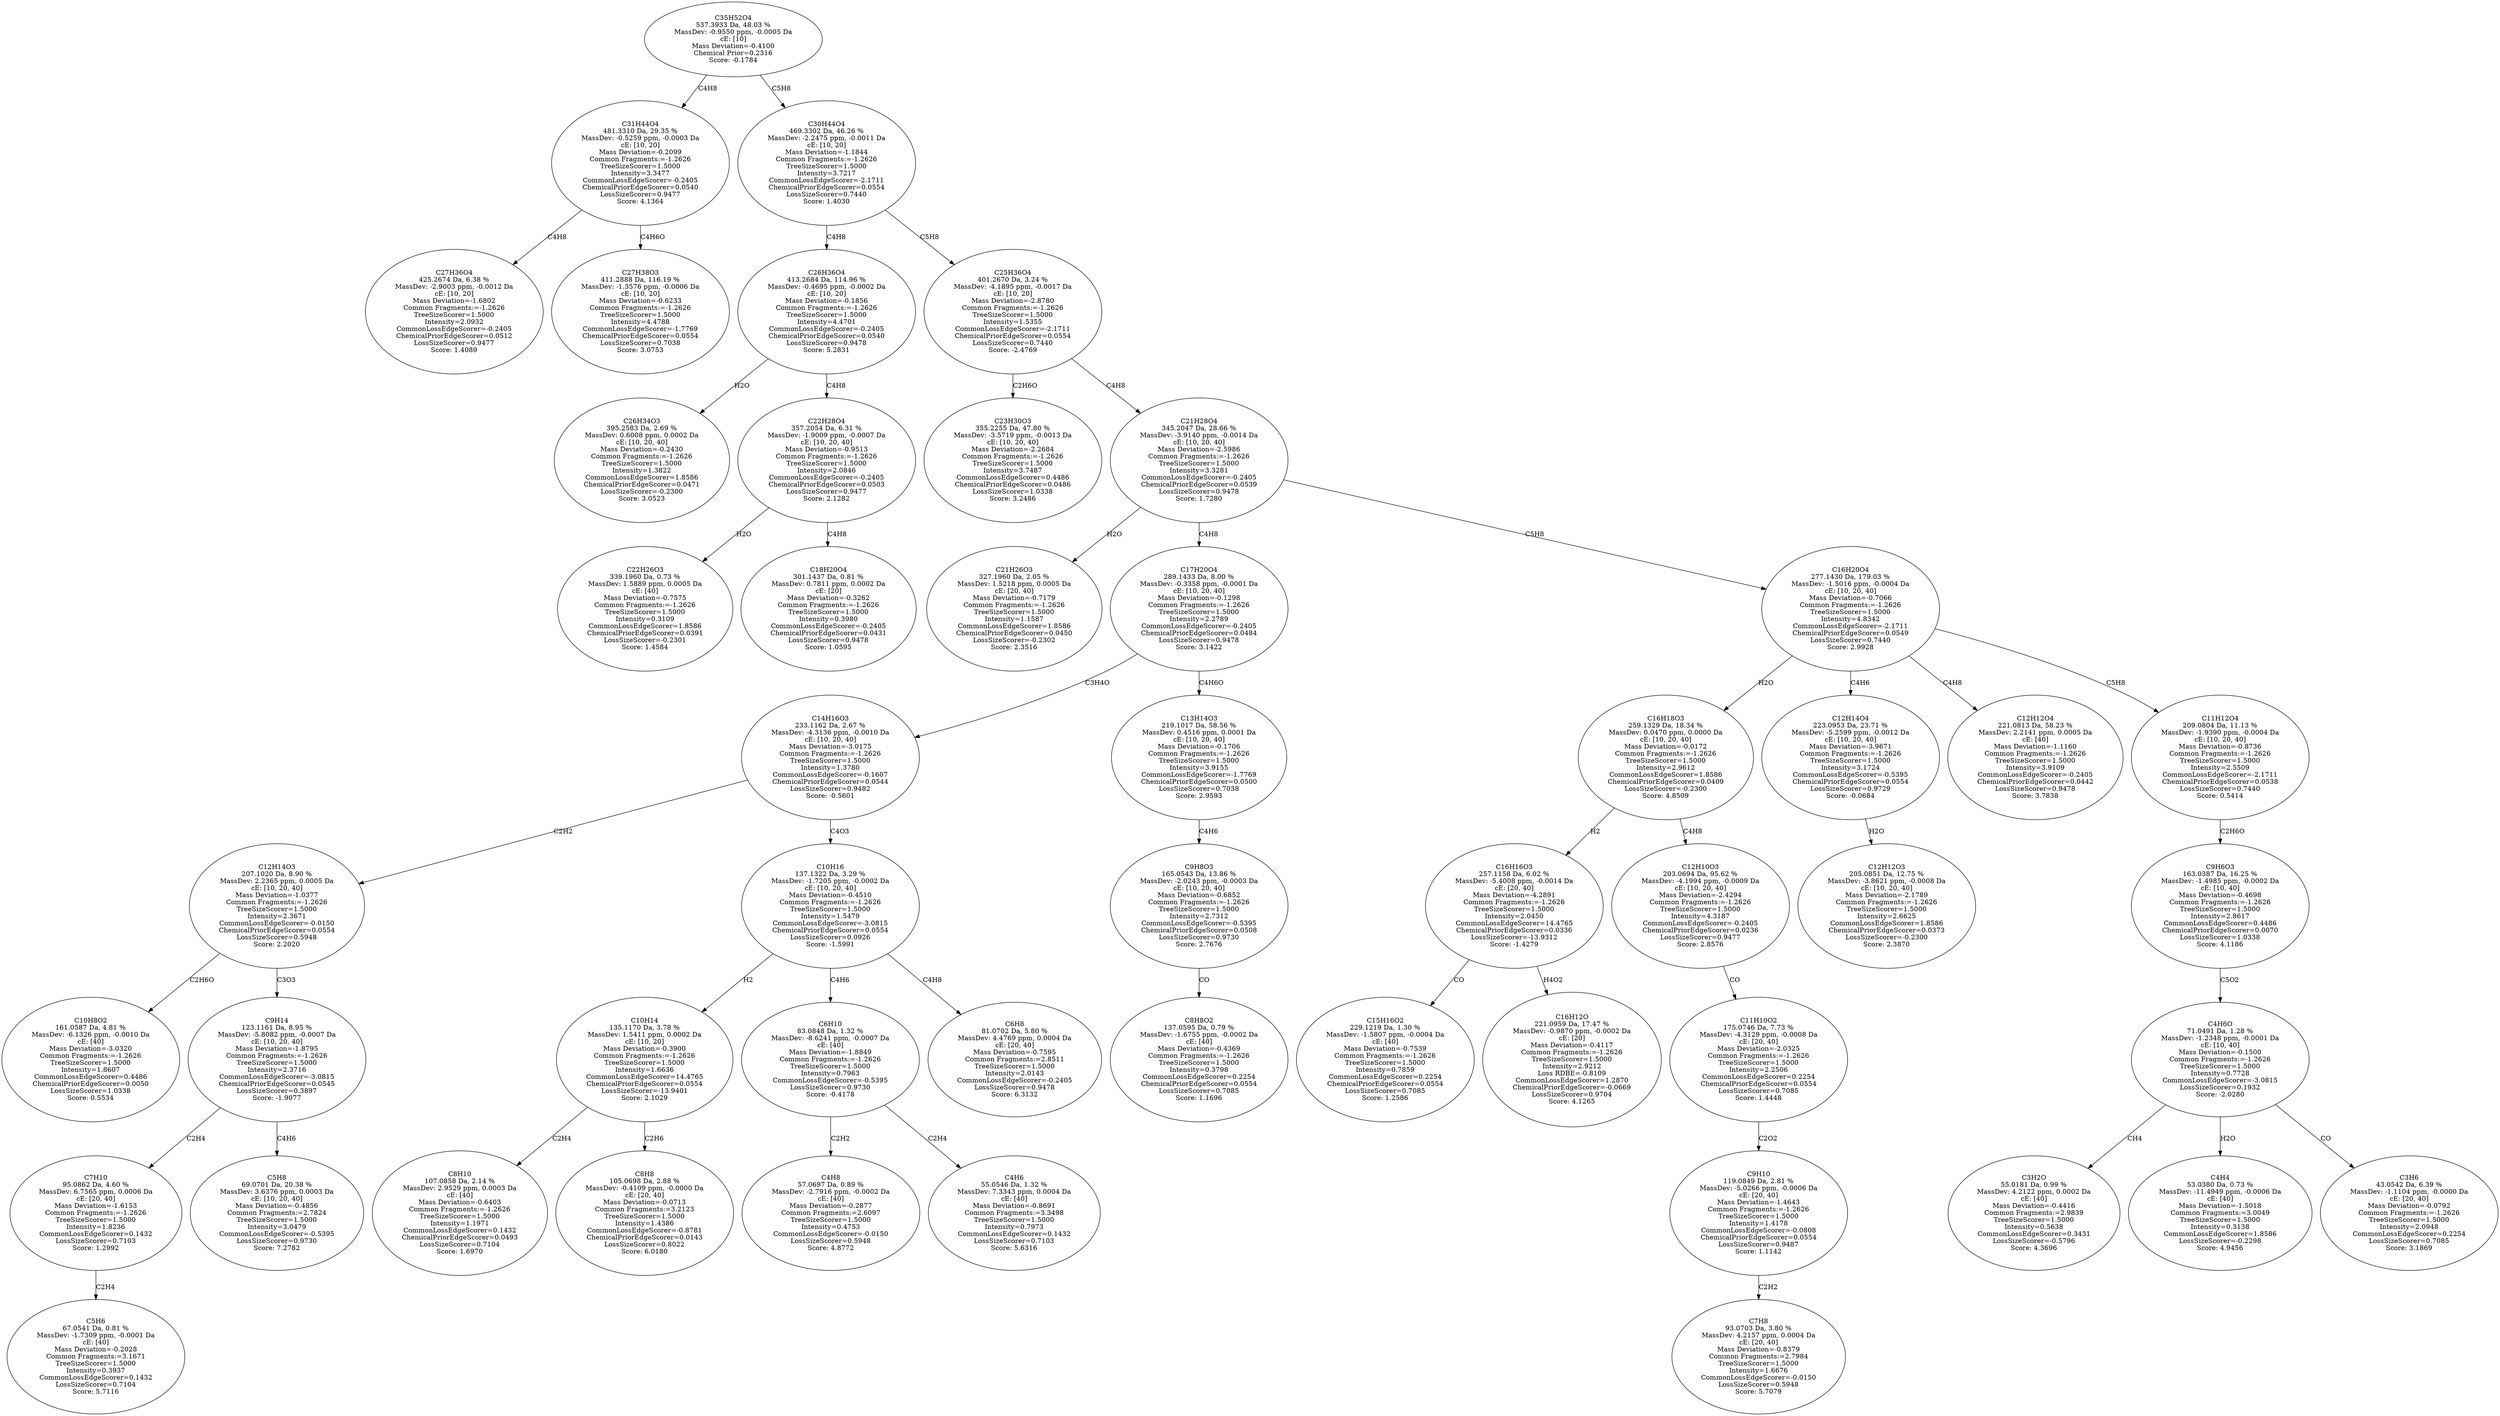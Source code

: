 strict digraph {
v1 [label="C27H36O4\n425.2674 Da, 6.38 %\nMassDev: -2.9003 ppm, -0.0012 Da\ncE: [10, 20]\nMass Deviation=-1.6802\nCommon Fragments:=-1.2626\nTreeSizeScorer=1.5000\nIntensity=2.0932\nCommonLossEdgeScorer=-0.2405\nChemicalPriorEdgeScorer=0.0512\nLossSizeScorer=0.9477\nScore: 1.4089"];
v2 [label="C27H38O3\n411.2888 Da, 116.19 %\nMassDev: -1.3576 ppm, -0.0006 Da\ncE: [10, 20]\nMass Deviation=-0.6233\nCommon Fragments:=-1.2626\nTreeSizeScorer=1.5000\nIntensity=4.4788\nCommonLossEdgeScorer=-1.7769\nChemicalPriorEdgeScorer=0.0554\nLossSizeScorer=0.7038\nScore: 3.0753"];
v3 [label="C31H44O4\n481.3310 Da, 29.35 %\nMassDev: -0.5259 ppm, -0.0003 Da\ncE: [10, 20]\nMass Deviation=-0.2099\nCommon Fragments:=-1.2626\nTreeSizeScorer=1.5000\nIntensity=3.3477\nCommonLossEdgeScorer=-0.2405\nChemicalPriorEdgeScorer=0.0540\nLossSizeScorer=0.9477\nScore: 4.1364"];
v4 [label="C26H34O3\n395.2583 Da, 2.69 %\nMassDev: 0.6008 ppm, 0.0002 Da\ncE: [10, 20, 40]\nMass Deviation=-0.2430\nCommon Fragments:=-1.2626\nTreeSizeScorer=1.5000\nIntensity=1.3822\nCommonLossEdgeScorer=1.8586\nChemicalPriorEdgeScorer=0.0471\nLossSizeScorer=-0.2300\nScore: 3.0523"];
v5 [label="C22H26O3\n339.1960 Da, 0.73 %\nMassDev: 1.5889 ppm, 0.0005 Da\ncE: [40]\nMass Deviation=-0.7575\nCommon Fragments:=-1.2626\nTreeSizeScorer=1.5000\nIntensity=0.3109\nCommonLossEdgeScorer=1.8586\nChemicalPriorEdgeScorer=0.0391\nLossSizeScorer=-0.2301\nScore: 1.4584"];
v6 [label="C18H20O4\n301.1437 Da, 0.81 %\nMassDev: 0.7811 ppm, 0.0002 Da\ncE: [20]\nMass Deviation=-0.3262\nCommon Fragments:=-1.2626\nTreeSizeScorer=1.5000\nIntensity=0.3980\nCommonLossEdgeScorer=-0.2405\nChemicalPriorEdgeScorer=0.0431\nLossSizeScorer=0.9478\nScore: 1.0595"];
v7 [label="C22H28O4\n357.2054 Da, 6.31 %\nMassDev: -1.9009 ppm, -0.0007 Da\ncE: [10, 20, 40]\nMass Deviation=-0.9513\nCommon Fragments:=-1.2626\nTreeSizeScorer=1.5000\nIntensity=2.0846\nCommonLossEdgeScorer=-0.2405\nChemicalPriorEdgeScorer=0.0503\nLossSizeScorer=0.9477\nScore: 2.1282"];
v8 [label="C26H36O4\n413.2684 Da, 114.96 %\nMassDev: -0.4695 ppm, -0.0002 Da\ncE: [10, 20]\nMass Deviation=-0.1856\nCommon Fragments:=-1.2626\nTreeSizeScorer=1.5000\nIntensity=4.4701\nCommonLossEdgeScorer=-0.2405\nChemicalPriorEdgeScorer=0.0540\nLossSizeScorer=0.9478\nScore: 5.2831"];
v9 [label="C23H30O3\n355.2255 Da, 47.80 %\nMassDev: -3.5719 ppm, -0.0013 Da\ncE: [10, 20, 40]\nMass Deviation=-2.2684\nCommon Fragments:=-1.2626\nTreeSizeScorer=1.5000\nIntensity=3.7487\nCommonLossEdgeScorer=0.4486\nChemicalPriorEdgeScorer=0.0486\nLossSizeScorer=1.0338\nScore: 3.2486"];
v10 [label="C21H26O3\n327.1960 Da, 2.05 %\nMassDev: 1.5218 ppm, 0.0005 Da\ncE: [20, 40]\nMass Deviation=-0.7179\nCommon Fragments:=-1.2626\nTreeSizeScorer=1.5000\nIntensity=1.1587\nCommonLossEdgeScorer=1.8586\nChemicalPriorEdgeScorer=0.0450\nLossSizeScorer=-0.2302\nScore: 2.3516"];
v11 [label="C10H8O2\n161.0587 Da, 4.81 %\nMassDev: -6.1326 ppm, -0.0010 Da\ncE: [40]\nMass Deviation=-3.0320\nCommon Fragments:=-1.2626\nTreeSizeScorer=1.5000\nIntensity=1.8607\nCommonLossEdgeScorer=0.4486\nChemicalPriorEdgeScorer=0.0050\nLossSizeScorer=1.0338\nScore: 0.5534"];
v12 [label="C5H6\n67.0541 Da, 0.81 %\nMassDev: -1.7309 ppm, -0.0001 Da\ncE: [40]\nMass Deviation=-0.2028\nCommon Fragments:=3.1671\nTreeSizeScorer=1.5000\nIntensity=0.3937\nCommonLossEdgeScorer=0.1432\nLossSizeScorer=0.7104\nScore: 5.7116"];
v13 [label="C7H10\n95.0862 Da, 4.60 %\nMassDev: 6.7565 ppm, 0.0006 Da\ncE: [20, 40]\nMass Deviation=-1.6153\nCommon Fragments:=-1.2626\nTreeSizeScorer=1.5000\nIntensity=1.8236\nCommonLossEdgeScorer=0.1432\nLossSizeScorer=0.7103\nScore: 1.2992"];
v14 [label="C5H8\n69.0701 Da, 20.38 %\nMassDev: 3.6376 ppm, 0.0003 Da\ncE: [10, 20, 40]\nMass Deviation=-0.4856\nCommon Fragments:=2.7824\nTreeSizeScorer=1.5000\nIntensity=3.0479\nCommonLossEdgeScorer=-0.5395\nLossSizeScorer=0.9730\nScore: 7.2782"];
v15 [label="C9H14\n123.1161 Da, 8.95 %\nMassDev: -5.8082 ppm, -0.0007 Da\ncE: [10, 20, 40]\nMass Deviation=-1.8795\nCommon Fragments:=-1.2626\nTreeSizeScorer=1.5000\nIntensity=2.3716\nCommonLossEdgeScorer=-3.0815\nChemicalPriorEdgeScorer=0.0545\nLossSizeScorer=0.3897\nScore: -1.9077"];
v16 [label="C12H14O3\n207.1020 Da, 8.90 %\nMassDev: 2.2365 ppm, 0.0005 Da\ncE: [10, 20, 40]\nMass Deviation=-1.0377\nCommon Fragments:=-1.2626\nTreeSizeScorer=1.5000\nIntensity=2.3671\nCommonLossEdgeScorer=-0.0150\nChemicalPriorEdgeScorer=0.0554\nLossSizeScorer=0.5948\nScore: 2.2020"];
v17 [label="C8H10\n107.0858 Da, 2.14 %\nMassDev: 2.9529 ppm, 0.0003 Da\ncE: [40]\nMass Deviation=-0.6403\nCommon Fragments:=-1.2626\nTreeSizeScorer=1.5000\nIntensity=1.1971\nCommonLossEdgeScorer=0.1432\nChemicalPriorEdgeScorer=0.0493\nLossSizeScorer=0.7104\nScore: 1.6970"];
v18 [label="C8H8\n105.0698 Da, 2.88 %\nMassDev: -0.4109 ppm, -0.0000 Da\ncE: [20, 40]\nMass Deviation=-0.0713\nCommon Fragments:=3.2123\nTreeSizeScorer=1.5000\nIntensity=1.4386\nCommonLossEdgeScorer=-0.8781\nChemicalPriorEdgeScorer=0.0143\nLossSizeScorer=0.8022\nScore: 6.0180"];
v19 [label="C10H14\n135.1170 Da, 3.78 %\nMassDev: 1.5411 ppm, 0.0002 Da\ncE: [10, 20]\nMass Deviation=-0.3900\nCommon Fragments:=-1.2626\nTreeSizeScorer=1.5000\nIntensity=1.6636\nCommonLossEdgeScorer=14.4765\nChemicalPriorEdgeScorer=0.0554\nLossSizeScorer=-13.9401\nScore: 2.1029"];
v20 [label="C4H8\n57.0697 Da, 0.89 %\nMassDev: -2.7916 ppm, -0.0002 Da\ncE: [40]\nMass Deviation=-0.2877\nCommon Fragments:=2.6097\nTreeSizeScorer=1.5000\nIntensity=0.4753\nCommonLossEdgeScorer=-0.0150\nLossSizeScorer=0.5948\nScore: 4.8772"];
v21 [label="C4H6\n55.0546 Da, 1.32 %\nMassDev: 7.3343 ppm, 0.0004 Da\ncE: [40]\nMass Deviation=-0.8691\nCommon Fragments:=3.3498\nTreeSizeScorer=1.5000\nIntensity=0.7973\nCommonLossEdgeScorer=0.1432\nLossSizeScorer=0.7103\nScore: 5.6316"];
v22 [label="C6H10\n83.0848 Da, 1.32 %\nMassDev: -8.6241 ppm, -0.0007 Da\ncE: [40]\nMass Deviation=-1.8849\nCommon Fragments:=-1.2626\nTreeSizeScorer=1.5000\nIntensity=0.7963\nCommonLossEdgeScorer=-0.5395\nLossSizeScorer=0.9730\nScore: -0.4178"];
v23 [label="C6H8\n81.0702 Da, 5.80 %\nMassDev: 4.4769 ppm, 0.0004 Da\ncE: [20, 40]\nMass Deviation=-0.7595\nCommon Fragments:=2.8511\nTreeSizeScorer=1.5000\nIntensity=2.0143\nCommonLossEdgeScorer=-0.2405\nLossSizeScorer=0.9478\nScore: 6.3132"];
v24 [label="C10H16\n137.1322 Da, 3.29 %\nMassDev: -1.7205 ppm, -0.0002 Da\ncE: [10, 20, 40]\nMass Deviation=-0.4510\nCommon Fragments:=-1.2626\nTreeSizeScorer=1.5000\nIntensity=1.5479\nCommonLossEdgeScorer=-3.0815\nChemicalPriorEdgeScorer=0.0554\nLossSizeScorer=0.0926\nScore: -1.5991"];
v25 [label="C14H16O3\n233.1162 Da, 2.67 %\nMassDev: -4.3136 ppm, -0.0010 Da\ncE: [10, 20, 40]\nMass Deviation=-3.0175\nCommon Fragments:=-1.2626\nTreeSizeScorer=1.5000\nIntensity=1.3780\nCommonLossEdgeScorer=-0.1607\nChemicalPriorEdgeScorer=0.0544\nLossSizeScorer=0.9482\nScore: -0.5601"];
v26 [label="C8H8O2\n137.0595 Da, 0.79 %\nMassDev: -1.6755 ppm, -0.0002 Da\ncE: [40]\nMass Deviation=-0.4369\nCommon Fragments:=-1.2626\nTreeSizeScorer=1.5000\nIntensity=0.3798\nCommonLossEdgeScorer=0.2254\nChemicalPriorEdgeScorer=0.0554\nLossSizeScorer=0.7085\nScore: 1.1696"];
v27 [label="C9H8O3\n165.0543 Da, 13.86 %\nMassDev: -2.0243 ppm, -0.0003 Da\ncE: [10, 20, 40]\nMass Deviation=-0.6852\nCommon Fragments:=-1.2626\nTreeSizeScorer=1.5000\nIntensity=2.7312\nCommonLossEdgeScorer=-0.5395\nChemicalPriorEdgeScorer=0.0508\nLossSizeScorer=0.9730\nScore: 2.7676"];
v28 [label="C13H14O3\n219.1017 Da, 58.56 %\nMassDev: 0.4516 ppm, 0.0001 Da\ncE: [10, 20, 40]\nMass Deviation=-0.1706\nCommon Fragments:=-1.2626\nTreeSizeScorer=1.5000\nIntensity=3.9155\nCommonLossEdgeScorer=-1.7769\nChemicalPriorEdgeScorer=0.0500\nLossSizeScorer=0.7038\nScore: 2.9593"];
v29 [label="C17H20O4\n289.1433 Da, 8.00 %\nMassDev: -0.3358 ppm, -0.0001 Da\ncE: [10, 20, 40]\nMass Deviation=-0.1298\nCommon Fragments:=-1.2626\nTreeSizeScorer=1.5000\nIntensity=2.2789\nCommonLossEdgeScorer=-0.2405\nChemicalPriorEdgeScorer=0.0484\nLossSizeScorer=0.9478\nScore: 3.1422"];
v30 [label="C15H16O2\n229.1219 Da, 1.30 %\nMassDev: -1.5807 ppm, -0.0004 Da\ncE: [40]\nMass Deviation=-0.7539\nCommon Fragments:=-1.2626\nTreeSizeScorer=1.5000\nIntensity=0.7859\nCommonLossEdgeScorer=0.2254\nChemicalPriorEdgeScorer=0.0554\nLossSizeScorer=0.7085\nScore: 1.2586"];
v31 [label="C16H12O\n221.0959 Da, 17.47 %\nMassDev: -0.9870 ppm, -0.0002 Da\ncE: [20]\nMass Deviation=-0.4117\nCommon Fragments:=-1.2626\nTreeSizeScorer=1.5000\nIntensity=2.9212\nLoss RDBE=-0.8109\nCommonLossEdgeScorer=1.2870\nChemicalPriorEdgeScorer=-0.0669\nLossSizeScorer=0.9704\nScore: 4.1265"];
v32 [label="C16H16O3\n257.1158 Da, 6.02 %\nMassDev: -5.4008 ppm, -0.0014 Da\ncE: [20, 40]\nMass Deviation=-4.2891\nCommon Fragments:=-1.2626\nTreeSizeScorer=1.5000\nIntensity=2.0450\nCommonLossEdgeScorer=14.4765\nChemicalPriorEdgeScorer=0.0336\nLossSizeScorer=-13.9312\nScore: -1.4279"];
v33 [label="C7H8\n93.0703 Da, 3.80 %\nMassDev: 4.2157 ppm, 0.0004 Da\ncE: [20, 40]\nMass Deviation=-0.8379\nCommon Fragments:=2.7984\nTreeSizeScorer=1.5000\nIntensity=1.6676\nCommonLossEdgeScorer=-0.0150\nLossSizeScorer=0.5948\nScore: 5.7079"];
v34 [label="C9H10\n119.0849 Da, 2.81 %\nMassDev: -5.0266 ppm, -0.0006 Da\ncE: [20, 40]\nMass Deviation=-1.4643\nCommon Fragments:=-1.2626\nTreeSizeScorer=1.5000\nIntensity=1.4178\nCommonLossEdgeScorer=-0.0808\nChemicalPriorEdgeScorer=0.0554\nLossSizeScorer=0.9487\nScore: 1.1142"];
v35 [label="C11H10O2\n175.0746 Da, 7.73 %\nMassDev: -4.3129 ppm, -0.0008 Da\ncE: [20, 40]\nMass Deviation=-2.0325\nCommon Fragments:=-1.2626\nTreeSizeScorer=1.5000\nIntensity=2.2506\nCommonLossEdgeScorer=0.2254\nChemicalPriorEdgeScorer=0.0554\nLossSizeScorer=0.7085\nScore: 1.4448"];
v36 [label="C12H10O3\n203.0694 Da, 95.62 %\nMassDev: -4.1994 ppm, -0.0009 Da\ncE: [10, 20, 40]\nMass Deviation=-2.4294\nCommon Fragments:=-1.2626\nTreeSizeScorer=1.5000\nIntensity=4.3187\nCommonLossEdgeScorer=-0.2405\nChemicalPriorEdgeScorer=0.0236\nLossSizeScorer=0.9477\nScore: 2.8576"];
v37 [label="C16H18O3\n259.1329 Da, 18.34 %\nMassDev: 0.0470 ppm, 0.0000 Da\ncE: [10, 20, 40]\nMass Deviation=-0.0172\nCommon Fragments:=-1.2626\nTreeSizeScorer=1.5000\nIntensity=2.9612\nCommonLossEdgeScorer=1.8586\nChemicalPriorEdgeScorer=0.0409\nLossSizeScorer=-0.2300\nScore: 4.8509"];
v38 [label="C12H12O3\n205.0851 Da, 12.75 %\nMassDev: -3.8621 ppm, -0.0008 Da\ncE: [10, 20, 40]\nMass Deviation=-2.1789\nCommon Fragments:=-1.2626\nTreeSizeScorer=1.5000\nIntensity=2.6625\nCommonLossEdgeScorer=1.8586\nChemicalPriorEdgeScorer=0.0373\nLossSizeScorer=-0.2300\nScore: 2.3870"];
v39 [label="C12H14O4\n223.0953 Da, 23.71 %\nMassDev: -5.2599 ppm, -0.0012 Da\ncE: [10, 20, 40]\nMass Deviation=-3.9671\nCommon Fragments:=-1.2626\nTreeSizeScorer=1.5000\nIntensity=3.1724\nCommonLossEdgeScorer=-0.5395\nChemicalPriorEdgeScorer=0.0554\nLossSizeScorer=0.9729\nScore: -0.0684"];
v40 [label="C12H12O4\n221.0813 Da, 58.23 %\nMassDev: 2.2141 ppm, 0.0005 Da\ncE: [40]\nMass Deviation=-1.1160\nCommon Fragments:=-1.2626\nTreeSizeScorer=1.5000\nIntensity=3.9109\nCommonLossEdgeScorer=-0.2405\nChemicalPriorEdgeScorer=0.0442\nLossSizeScorer=0.9478\nScore: 3.7838"];
v41 [label="C3H2O\n55.0181 Da, 0.99 %\nMassDev: 4.2122 ppm, 0.0002 Da\ncE: [40]\nMass Deviation=-0.4416\nCommon Fragments:=2.9839\nTreeSizeScorer=1.5000\nIntensity=0.5638\nCommonLossEdgeScorer=0.3431\nLossSizeScorer=-0.5796\nScore: 4.3696"];
v42 [label="C4H4\n53.0380 Da, 0.73 %\nMassDev: -11.4949 ppm, -0.0006 Da\ncE: [40]\nMass Deviation=-1.5018\nCommon Fragments:=3.0049\nTreeSizeScorer=1.5000\nIntensity=0.3138\nCommonLossEdgeScorer=1.8586\nLossSizeScorer=-0.2298\nScore: 4.9456"];
v43 [label="C3H6\n43.0542 Da, 6.39 %\nMassDev: -1.1104 ppm, -0.0000 Da\ncE: [20, 40]\nMass Deviation=-0.0792\nCommon Fragments:=-1.2626\nTreeSizeScorer=1.5000\nIntensity=2.0948\nCommonLossEdgeScorer=0.2254\nLossSizeScorer=0.7085\nScore: 3.1869"];
v44 [label="C4H6O\n71.0491 Da, 1.28 %\nMassDev: -1.2348 ppm, -0.0001 Da\ncE: [10, 40]\nMass Deviation=-0.1500\nCommon Fragments:=-1.2626\nTreeSizeScorer=1.5000\nIntensity=0.7728\nCommonLossEdgeScorer=-3.0815\nLossSizeScorer=0.1932\nScore: -2.0280"];
v45 [label="C9H6O3\n163.0387 Da, 16.25 %\nMassDev: -1.4985 ppm, -0.0002 Da\ncE: [10, 40]\nMass Deviation=-0.4698\nCommon Fragments:=-1.2626\nTreeSizeScorer=1.5000\nIntensity=2.8617\nCommonLossEdgeScorer=0.4486\nChemicalPriorEdgeScorer=0.0070\nLossSizeScorer=1.0338\nScore: 4.1186"];
v46 [label="C11H12O4\n209.0804 Da, 11.13 %\nMassDev: -1.9390 ppm, -0.0004 Da\ncE: [10, 20, 40]\nMass Deviation=-0.8736\nCommon Fragments:=-1.2626\nTreeSizeScorer=1.5000\nIntensity=2.5509\nCommonLossEdgeScorer=-2.1711\nChemicalPriorEdgeScorer=0.0538\nLossSizeScorer=0.7440\nScore: 0.5414"];
v47 [label="C16H20O4\n277.1430 Da, 179.03 %\nMassDev: -1.5016 ppm, -0.0004 Da\ncE: [10, 20, 40]\nMass Deviation=-0.7066\nCommon Fragments:=-1.2626\nTreeSizeScorer=1.5000\nIntensity=4.8342\nCommonLossEdgeScorer=-2.1711\nChemicalPriorEdgeScorer=0.0549\nLossSizeScorer=0.7440\nScore: 2.9928"];
v48 [label="C21H28O4\n345.2047 Da, 28.66 %\nMassDev: -3.9140 ppm, -0.0014 Da\ncE: [10, 20, 40]\nMass Deviation=-2.5986\nCommon Fragments:=-1.2626\nTreeSizeScorer=1.5000\nIntensity=3.3281\nCommonLossEdgeScorer=-0.2405\nChemicalPriorEdgeScorer=0.0539\nLossSizeScorer=0.9478\nScore: 1.7280"];
v49 [label="C25H36O4\n401.2670 Da, 3.24 %\nMassDev: -4.1895 ppm, -0.0017 Da\ncE: [10, 20]\nMass Deviation=-2.8780\nCommon Fragments:=-1.2626\nTreeSizeScorer=1.5000\nIntensity=1.5355\nCommonLossEdgeScorer=-2.1711\nChemicalPriorEdgeScorer=0.0554\nLossSizeScorer=0.7440\nScore: -2.4769"];
v50 [label="C30H44O4\n469.3302 Da, 46.26 %\nMassDev: -2.2475 ppm, -0.0011 Da\ncE: [10, 20]\nMass Deviation=-1.1844\nCommon Fragments:=-1.2626\nTreeSizeScorer=1.5000\nIntensity=3.7217\nCommonLossEdgeScorer=-2.1711\nChemicalPriorEdgeScorer=0.0554\nLossSizeScorer=0.7440\nScore: 1.4030"];
v51 [label="C35H52O4\n537.3933 Da, 48.03 %\nMassDev: -0.9550 ppm, -0.0005 Da\ncE: [10]\nMass Deviation=-0.4100\nChemical Prior=0.2316\nScore: -0.1784"];
v3 -> v1 [label="C4H8"];
v3 -> v2 [label="C4H6O"];
v51 -> v3 [label="C4H8"];
v8 -> v4 [label="H2O"];
v7 -> v5 [label="H2O"];
v7 -> v6 [label="C4H8"];
v8 -> v7 [label="C4H8"];
v50 -> v8 [label="C4H8"];
v49 -> v9 [label="C2H6O"];
v48 -> v10 [label="H2O"];
v16 -> v11 [label="C2H6O"];
v13 -> v12 [label="C2H4"];
v15 -> v13 [label="C2H4"];
v15 -> v14 [label="C4H6"];
v16 -> v15 [label="C3O3"];
v25 -> v16 [label="C2H2"];
v19 -> v17 [label="C2H4"];
v19 -> v18 [label="C2H6"];
v24 -> v19 [label="H2"];
v22 -> v20 [label="C2H2"];
v22 -> v21 [label="C2H4"];
v24 -> v22 [label="C4H6"];
v24 -> v23 [label="C4H8"];
v25 -> v24 [label="C4O3"];
v29 -> v25 [label="C3H4O"];
v27 -> v26 [label="CO"];
v28 -> v27 [label="C4H6"];
v29 -> v28 [label="C4H6O"];
v48 -> v29 [label="C4H8"];
v32 -> v30 [label="CO"];
v32 -> v31 [label="H4O2"];
v37 -> v32 [label="H2"];
v34 -> v33 [label="C2H2"];
v35 -> v34 [label="C2O2"];
v36 -> v35 [label="CO"];
v37 -> v36 [label="C4H8"];
v47 -> v37 [label="H2O"];
v39 -> v38 [label="H2O"];
v47 -> v39 [label="C4H6"];
v47 -> v40 [label="C4H8"];
v44 -> v41 [label="CH4"];
v44 -> v42 [label="H2O"];
v44 -> v43 [label="CO"];
v45 -> v44 [label="C5O2"];
v46 -> v45 [label="C2H6O"];
v47 -> v46 [label="C5H8"];
v48 -> v47 [label="C5H8"];
v49 -> v48 [label="C4H8"];
v50 -> v49 [label="C5H8"];
v51 -> v50 [label="C5H8"];
}